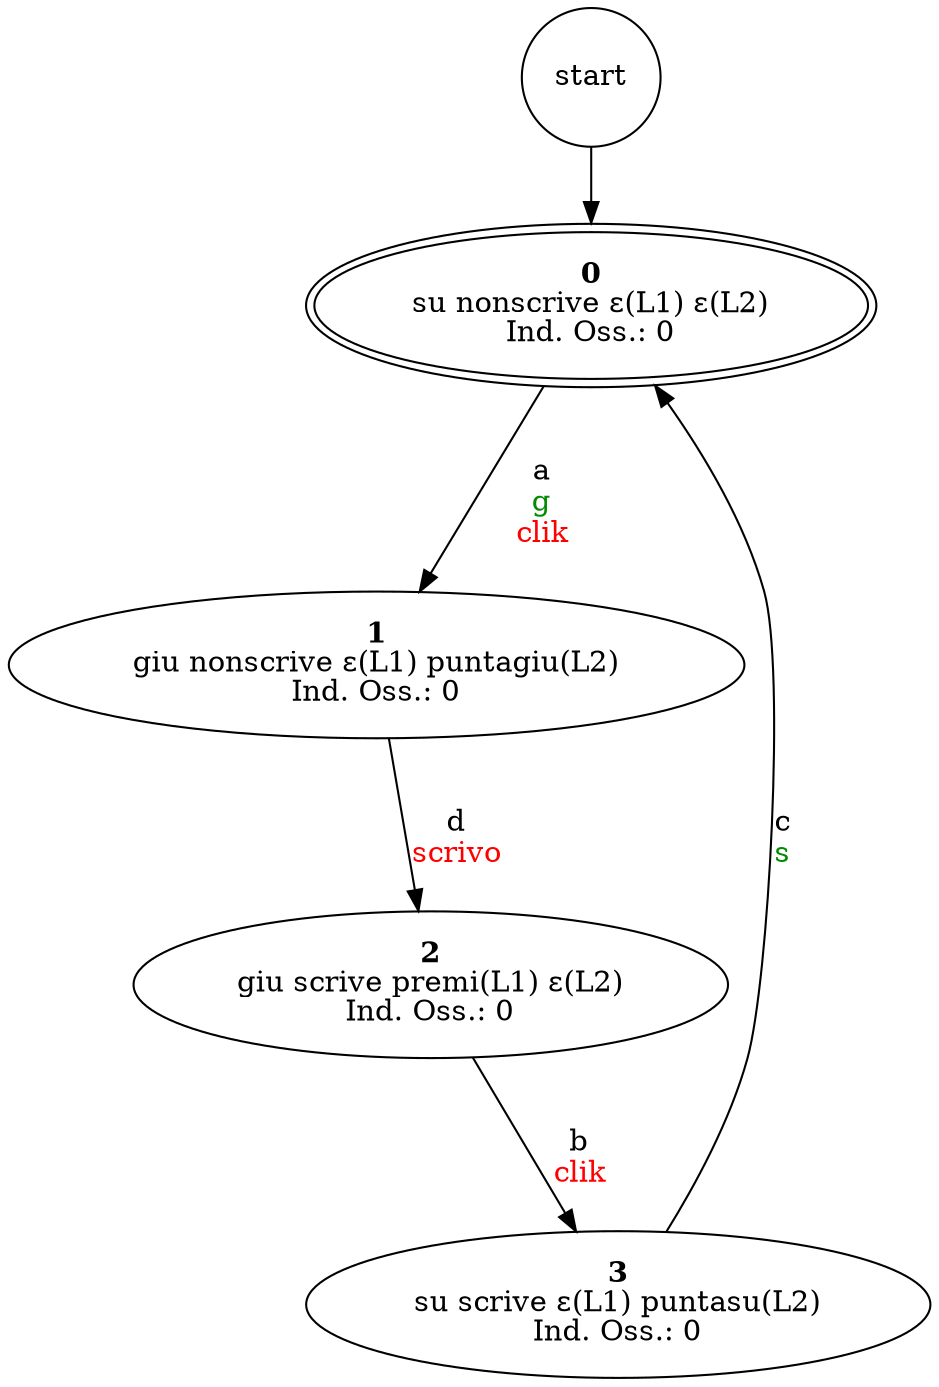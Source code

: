 digraph SpazioComportamentale {
    // ARCHI
    start	->	n0
	n0	->	n1 [label=<<br/>a<br/><font color="green4">g</font><br/><font color="red">clik</font>>]
	n1	->	n2 [label=<<br/>d<br/><font color="red">scrivo</font>>]
	n2	->	n3 [label=<<br/>b<br/><font color="red">clik</font>>]
	n3	->	n0 [label=<<br/>c<br/><font color="green4">s</font>>]

    // NODI
    start[shape="circle"]
	n0 [label=<<b>0</b><br/>su nonscrive ε(L1) ε(L2)<br/>Ind. Oss.: 0> peripheries=2]
	n1 [label=<<b>1</b><br/>giu nonscrive ε(L1) puntagiu(L2)<br/>Ind. Oss.: 0>]
	n2 [label=<<b>2</b><br/>giu scrive premi(L1) ε(L2)<br/>Ind. Oss.: 0>]
	n3 [label=<<b>3</b><br/>su scrive ε(L1) puntasu(L2)<br/>Ind. Oss.: 0>]
}
